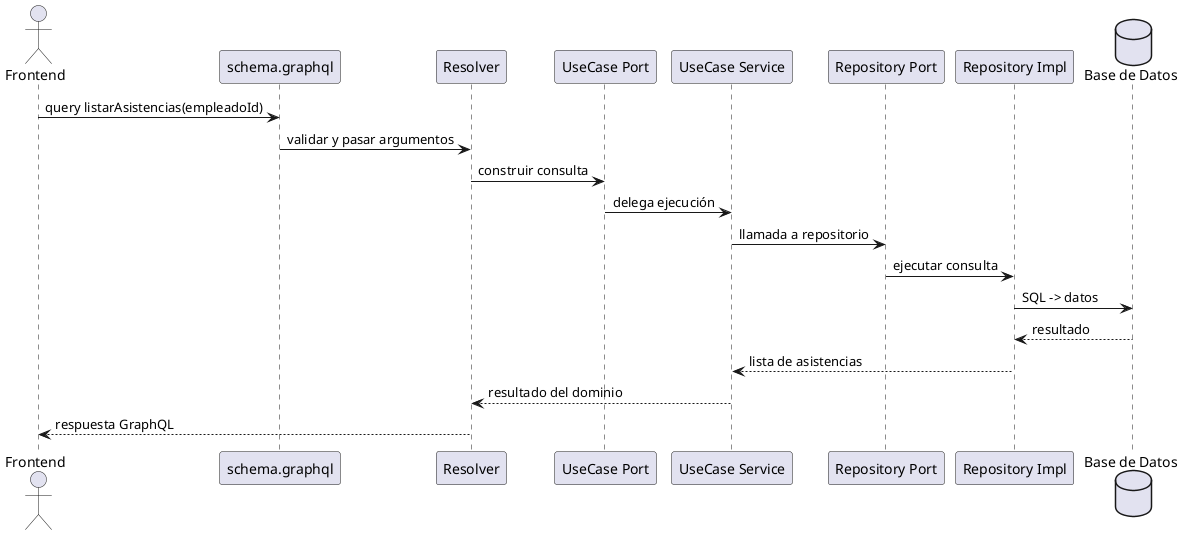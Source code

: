 @startuml listAttendance()
actor Frontend
participant "schema.graphql" as Schema
participant "Resolver"
participant "UseCase Port"
participant "UseCase Service"
participant "Repository Port"
participant "Repository Impl"
database "Base de Datos" as DB

Frontend -> Schema : query listarAsistencias(empleadoId)
Schema -> Resolver : validar y pasar argumentos
Resolver -> "UseCase Port" : construir consulta
"UseCase Port" -> "UseCase Service" : delega ejecución
"UseCase Service" -> "Repository Port" : llamada a repositorio
"Repository Port" -> "Repository Impl" : ejecutar consulta
"Repository Impl" -> DB : SQL -> datos
DB --> "Repository Impl" : resultado
"Repository Impl" --> "UseCase Service" : lista de asistencias
"UseCase Service" --> Resolver : resultado del dominio
Resolver --> Frontend : respuesta GraphQL
@enduml
